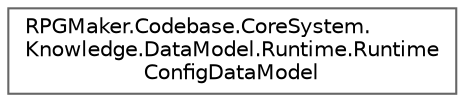 digraph "クラス階層図"
{
 // LATEX_PDF_SIZE
  bgcolor="transparent";
  edge [fontname=Helvetica,fontsize=10,labelfontname=Helvetica,labelfontsize=10];
  node [fontname=Helvetica,fontsize=10,shape=box,height=0.2,width=0.4];
  rankdir="LR";
  Node0 [id="Node000000",label="RPGMaker.Codebase.CoreSystem.\lKnowledge.DataModel.Runtime.Runtime\lConfigDataModel",height=0.2,width=0.4,color="grey40", fillcolor="white", style="filled",URL="$d5/d31/class_r_p_g_maker_1_1_codebase_1_1_core_system_1_1_knowledge_1_1_data_model_1_1_runtime_1_1_runtime_config_data_model.html",tooltip="実行時設定データ・モデル"];
}
